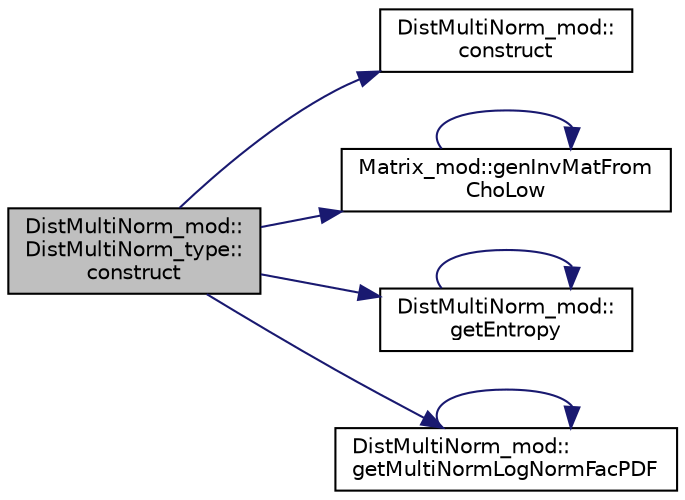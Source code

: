 digraph "DistMultiNorm_mod::DistMultiNorm_type::construct"
{
 // LATEX_PDF_SIZE
  edge [fontname="Helvetica",fontsize="10",labelfontname="Helvetica",labelfontsize="10"];
  node [fontname="Helvetica",fontsize="10",shape=record];
  rankdir="LR";
  Node1 [label="DistMultiNorm_mod::\lDistMultiNorm_type::\lconstruct",height=0.2,width=0.4,color="black", fillcolor="grey75", style="filled", fontcolor="black",tooltip="Set the DistMultiNorm properties and return an object of type DistMultiNorm_type containing the prope..."];
  Node1 -> Node2 [color="midnightblue",fontsize="10",style="solid",fontname="Helvetica"];
  Node2 [label="DistMultiNorm_mod::\lconstruct",height=0.2,width=0.4,color="black", fillcolor="white", style="filled",URL="$namespaceDistMultiNorm__mod.html#abb330245d1e0ea8ff69522a14d223bbe",tooltip="Set the DistMultiNorm properties and return an object of type DistMultiNorm_type containing the prope..."];
  Node1 -> Node3 [color="midnightblue",fontsize="10",style="solid",fontname="Helvetica"];
  Node3 [label="Matrix_mod::genInvMatFrom\lChoLow",height=0.2,width=0.4,color="black", fillcolor="white", style="filled",URL="$namespaceMatrix__mod.html#a9d5274f6fbae77140a1857d6ef6ee5a3",tooltip="Generate the inverse matrix of a symmetric-positive-definite matrix, whose Cholesky Lower triangle is..."];
  Node3 -> Node3 [color="midnightblue",fontsize="10",style="solid",fontname="Helvetica"];
  Node1 -> Node4 [color="midnightblue",fontsize="10",style="solid",fontname="Helvetica"];
  Node4 [label="DistMultiNorm_mod::\lgetEntropy",height=0.2,width=0.4,color="black", fillcolor="white", style="filled",URL="$namespaceDistMultiNorm__mod.html#a00ea83257b95afc9e7c23500cfa561ac",tooltip="Return the natural logarithm of the normalization factor of the Probability Density Function (PDF) of..."];
  Node4 -> Node4 [color="midnightblue",fontsize="10",style="solid",fontname="Helvetica"];
  Node1 -> Node5 [color="midnightblue",fontsize="10",style="solid",fontname="Helvetica"];
  Node5 [label="DistMultiNorm_mod::\lgetMultiNormLogNormFacPDF",height=0.2,width=0.4,color="black", fillcolor="white", style="filled",URL="$namespaceDistMultiNorm__mod.html#ae37c36837179b733e864ec6749931c38",tooltip="Return the natural logarithm of the normalization factor of the Probability Density Function (PDF) of..."];
  Node5 -> Node5 [color="midnightblue",fontsize="10",style="solid",fontname="Helvetica"];
}
